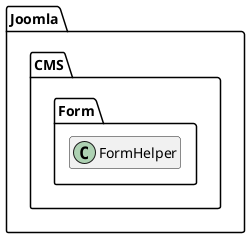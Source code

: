 @startuml
set namespaceSeparator \\
hide members
hide << alias >> circle

class Joomla\\CMS\\Form\\FormHelper
@enduml

